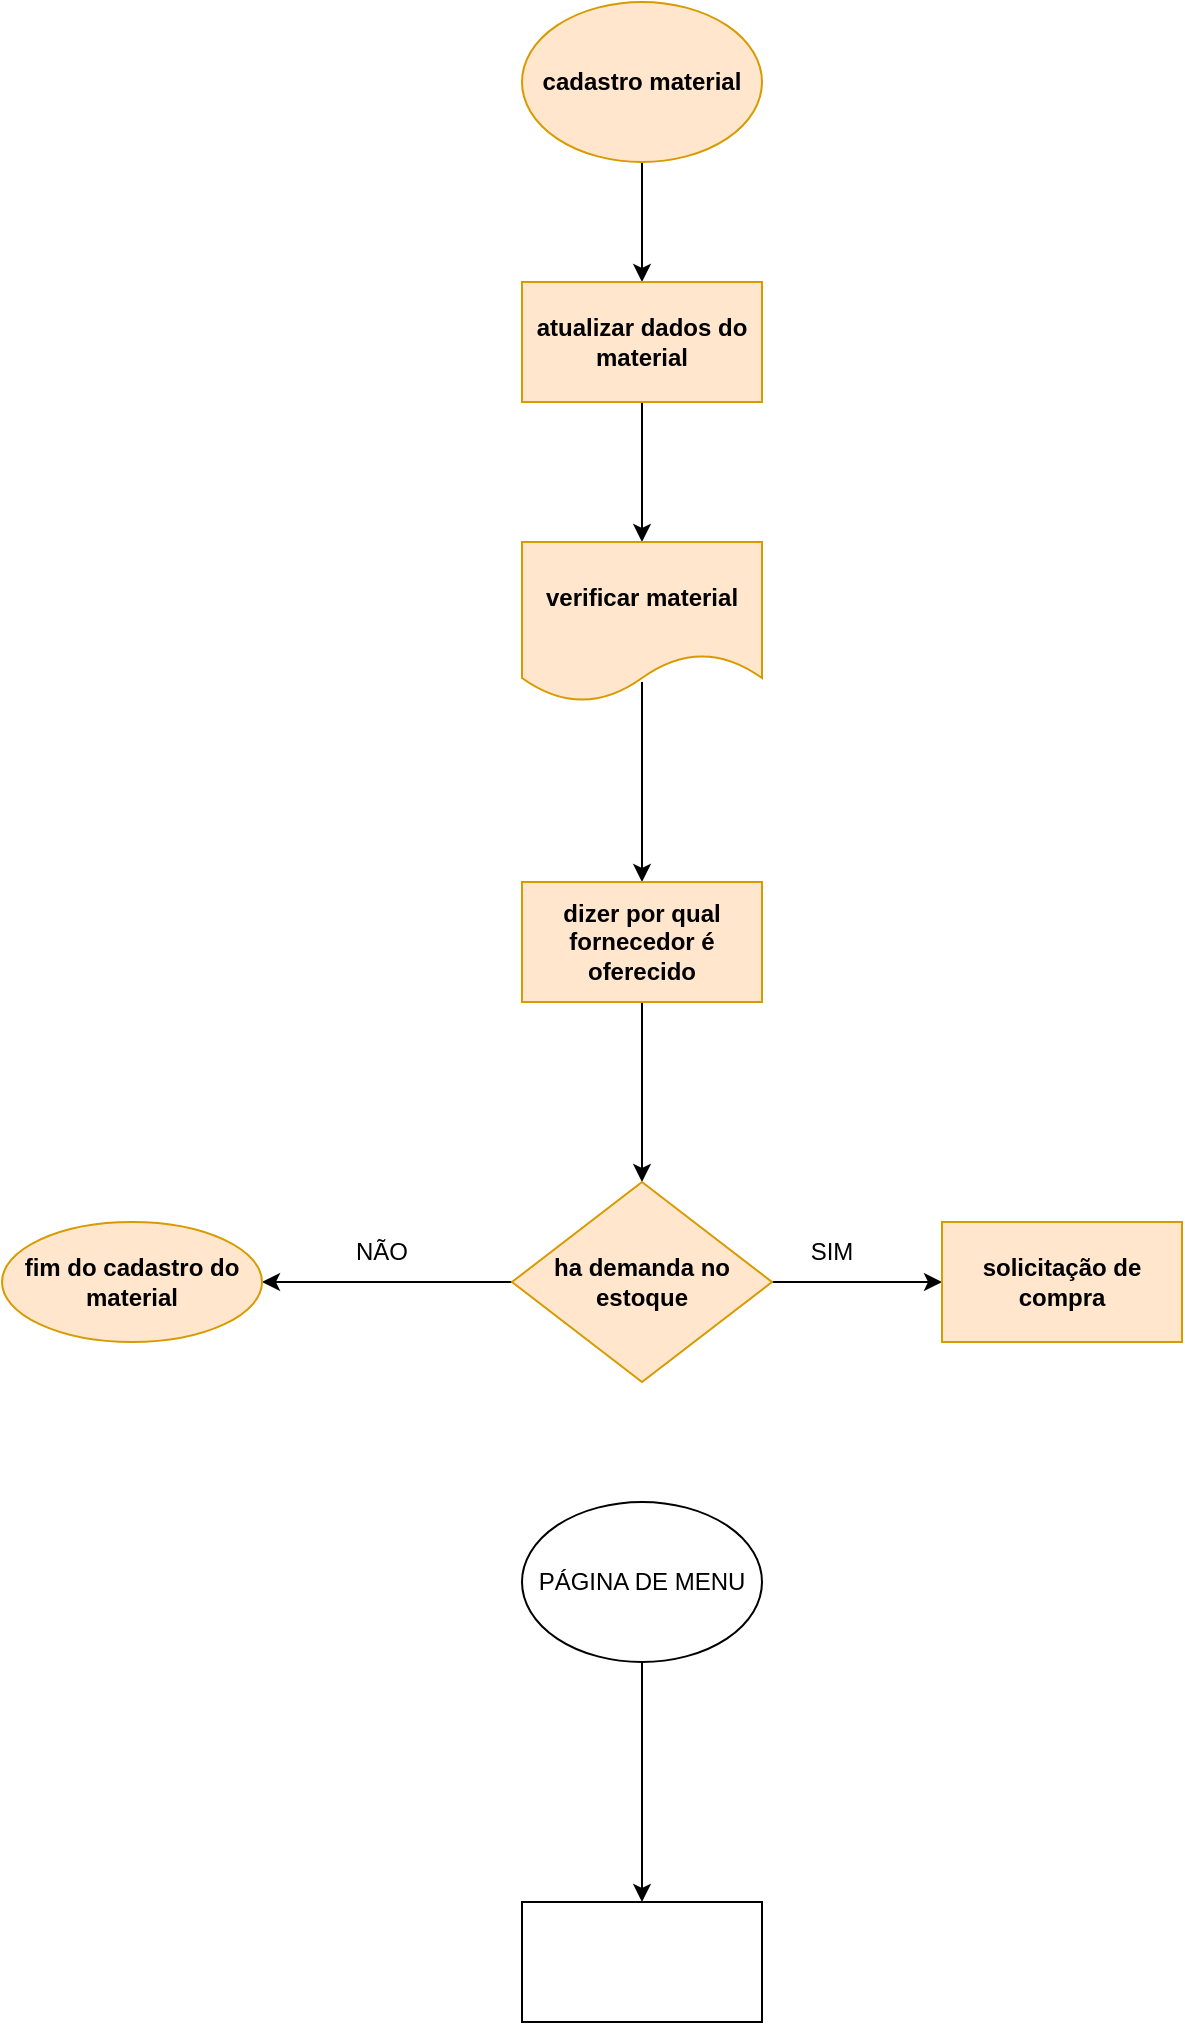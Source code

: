 <mxfile version="24.4.4" type="device">
  <diagram name="Página-1" id="ppASfZNMz83kWTDRJryO">
    <mxGraphModel dx="1434" dy="782" grid="1" gridSize="10" guides="1" tooltips="1" connect="1" arrows="1" fold="1" page="1" pageScale="1" pageWidth="827" pageHeight="1169" math="0" shadow="0">
      <root>
        <mxCell id="0" />
        <mxCell id="1" parent="0" />
        <mxCell id="v6BFmlkOkgKby84U0_Hy-3" value="" style="edgeStyle=orthogonalEdgeStyle;rounded=0;orthogonalLoop=1;jettySize=auto;html=1;" edge="1" parent="1" source="v6BFmlkOkgKby84U0_Hy-1">
          <mxGeometry relative="1" as="geometry">
            <mxPoint x="380" y="180" as="targetPoint" />
          </mxGeometry>
        </mxCell>
        <mxCell id="v6BFmlkOkgKby84U0_Hy-1" value="&lt;font style=&quot;vertical-align: inherit;&quot;&gt;&lt;font style=&quot;vertical-align: inherit;&quot;&gt;cadastro material&lt;/font&gt;&lt;/font&gt;" style="ellipse;whiteSpace=wrap;html=1;fillColor=#ffe6cc;strokeColor=#d79b00;fontStyle=1" vertex="1" parent="1">
          <mxGeometry x="320" y="40" width="120" height="80" as="geometry" />
        </mxCell>
        <mxCell id="v6BFmlkOkgKby84U0_Hy-6" value="" style="edgeStyle=orthogonalEdgeStyle;rounded=0;orthogonalLoop=1;jettySize=auto;html=1;" edge="1" parent="1" source="v6BFmlkOkgKby84U0_Hy-4" target="v6BFmlkOkgKby84U0_Hy-5">
          <mxGeometry relative="1" as="geometry" />
        </mxCell>
        <mxCell id="v6BFmlkOkgKby84U0_Hy-4" value="&lt;font style=&quot;vertical-align: inherit;&quot;&gt;&lt;font style=&quot;vertical-align: inherit;&quot;&gt;atualizar dados do material&lt;/font&gt;&lt;/font&gt;" style="rounded=0;whiteSpace=wrap;html=1;fillColor=#ffe6cc;strokeColor=#d79b00;fontStyle=1" vertex="1" parent="1">
          <mxGeometry x="320" y="180" width="120" height="60" as="geometry" />
        </mxCell>
        <mxCell id="v6BFmlkOkgKby84U0_Hy-11" value="" style="edgeStyle=orthogonalEdgeStyle;rounded=0;orthogonalLoop=1;jettySize=auto;html=1;exitX=0.5;exitY=0.875;exitDx=0;exitDy=0;exitPerimeter=0;" edge="1" parent="1" source="v6BFmlkOkgKby84U0_Hy-5" target="v6BFmlkOkgKby84U0_Hy-7">
          <mxGeometry relative="1" as="geometry" />
        </mxCell>
        <mxCell id="v6BFmlkOkgKby84U0_Hy-5" value="verificar material" style="shape=document;whiteSpace=wrap;html=1;boundedLbl=1;fillColor=#ffe6cc;strokeColor=#d79b00;rounded=0;fontStyle=1" vertex="1" parent="1">
          <mxGeometry x="320" y="310" width="120" height="80" as="geometry" />
        </mxCell>
        <mxCell id="v6BFmlkOkgKby84U0_Hy-13" value="" style="edgeStyle=orthogonalEdgeStyle;rounded=0;orthogonalLoop=1;jettySize=auto;html=1;" edge="1" parent="1" source="v6BFmlkOkgKby84U0_Hy-7" target="v6BFmlkOkgKby84U0_Hy-12">
          <mxGeometry relative="1" as="geometry" />
        </mxCell>
        <mxCell id="v6BFmlkOkgKby84U0_Hy-7" value="dizer por qual fornecedor é oferecido" style="rounded=0;whiteSpace=wrap;html=1;fillColor=#ffe6cc;strokeColor=#d79b00;fontStyle=1" vertex="1" parent="1">
          <mxGeometry x="320" y="480" width="120" height="60" as="geometry" />
        </mxCell>
        <mxCell id="v6BFmlkOkgKby84U0_Hy-15" value="" style="edgeStyle=orthogonalEdgeStyle;rounded=0;orthogonalLoop=1;jettySize=auto;html=1;" edge="1" parent="1" source="v6BFmlkOkgKby84U0_Hy-12" target="v6BFmlkOkgKby84U0_Hy-14">
          <mxGeometry relative="1" as="geometry" />
        </mxCell>
        <mxCell id="v6BFmlkOkgKby84U0_Hy-17" value="" style="edgeStyle=orthogonalEdgeStyle;rounded=0;orthogonalLoop=1;jettySize=auto;html=1;" edge="1" parent="1" source="v6BFmlkOkgKby84U0_Hy-12" target="v6BFmlkOkgKby84U0_Hy-16">
          <mxGeometry relative="1" as="geometry" />
        </mxCell>
        <mxCell id="v6BFmlkOkgKby84U0_Hy-12" value="ha demanda no estoque" style="rhombus;whiteSpace=wrap;html=1;fillColor=#ffe6cc;strokeColor=#d79b00;rounded=0;fontStyle=1" vertex="1" parent="1">
          <mxGeometry x="315" y="630" width="130" height="100" as="geometry" />
        </mxCell>
        <mxCell id="v6BFmlkOkgKby84U0_Hy-14" value="solicitação de compra" style="rounded=0;whiteSpace=wrap;html=1;fillColor=#ffe6cc;strokeColor=#d79b00;fontStyle=1" vertex="1" parent="1">
          <mxGeometry x="530" y="650" width="120" height="60" as="geometry" />
        </mxCell>
        <mxCell id="v6BFmlkOkgKby84U0_Hy-16" value="fim do cadastro do material" style="ellipse;whiteSpace=wrap;html=1;fillColor=#ffe6cc;strokeColor=#d79b00;rounded=0;fontStyle=1" vertex="1" parent="1">
          <mxGeometry x="60" y="650" width="130" height="60" as="geometry" />
        </mxCell>
        <mxCell id="v6BFmlkOkgKby84U0_Hy-19" value="SIM" style="text;strokeColor=none;align=center;fillColor=none;html=1;verticalAlign=middle;whiteSpace=wrap;rounded=0;" vertex="1" parent="1">
          <mxGeometry x="445" y="650" width="60" height="30" as="geometry" />
        </mxCell>
        <mxCell id="v6BFmlkOkgKby84U0_Hy-20" value="NÃO" style="text;strokeColor=none;align=center;fillColor=none;html=1;verticalAlign=middle;whiteSpace=wrap;rounded=0;" vertex="1" parent="1">
          <mxGeometry x="220" y="650" width="60" height="30" as="geometry" />
        </mxCell>
        <mxCell id="v6BFmlkOkgKby84U0_Hy-24" value="" style="edgeStyle=orthogonalEdgeStyle;rounded=0;orthogonalLoop=1;jettySize=auto;html=1;" edge="1" parent="1" source="v6BFmlkOkgKby84U0_Hy-22" target="v6BFmlkOkgKby84U0_Hy-23">
          <mxGeometry relative="1" as="geometry" />
        </mxCell>
        <mxCell id="v6BFmlkOkgKby84U0_Hy-22" value="PÁGINA DE MENU" style="ellipse;whiteSpace=wrap;html=1;" vertex="1" parent="1">
          <mxGeometry x="320" y="790" width="120" height="80" as="geometry" />
        </mxCell>
        <mxCell id="v6BFmlkOkgKby84U0_Hy-23" value="" style="whiteSpace=wrap;html=1;" vertex="1" parent="1">
          <mxGeometry x="320" y="990" width="120" height="60" as="geometry" />
        </mxCell>
      </root>
    </mxGraphModel>
  </diagram>
</mxfile>
